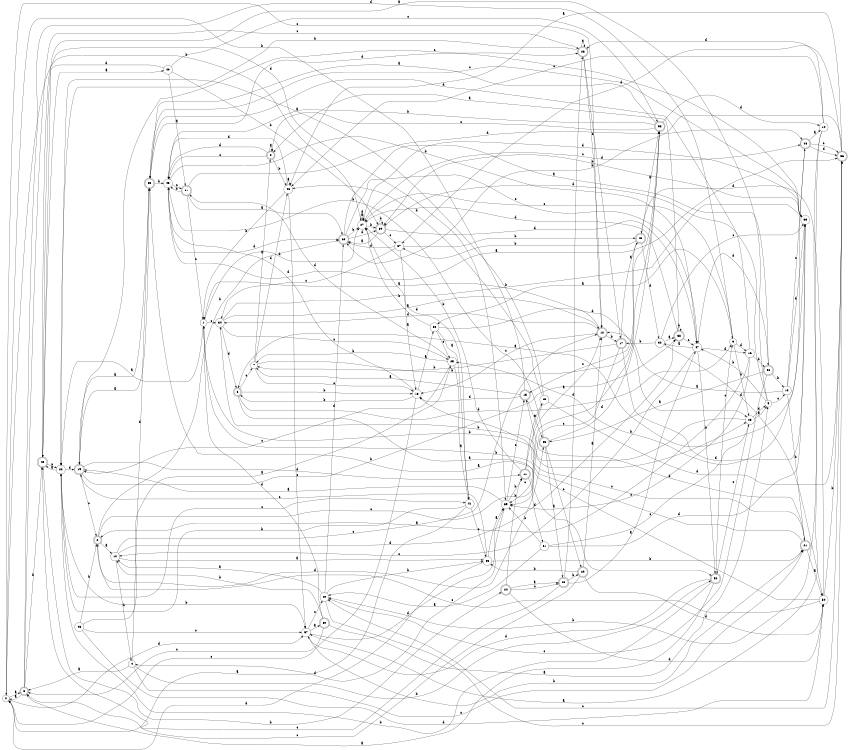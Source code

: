 digraph n49_8 {
__start0 [label="" shape="none"];

rankdir=LR;
size="8,5";

s0 [style="filled", color="black", fillcolor="white" shape="circle", label="0"];
s1 [style="filled", color="black", fillcolor="white" shape="circle", label="1"];
s2 [style="rounded,filled", color="black", fillcolor="white" shape="doublecircle", label="2"];
s3 [style="rounded,filled", color="black", fillcolor="white" shape="doublecircle", label="3"];
s4 [style="filled", color="black", fillcolor="white" shape="circle", label="4"];
s5 [style="filled", color="black", fillcolor="white" shape="circle", label="5"];
s6 [style="rounded,filled", color="black", fillcolor="white" shape="doublecircle", label="6"];
s7 [style="filled", color="black", fillcolor="white" shape="circle", label="7"];
s8 [style="rounded,filled", color="black", fillcolor="white" shape="doublecircle", label="8"];
s9 [style="filled", color="black", fillcolor="white" shape="circle", label="9"];
s10 [style="filled", color="black", fillcolor="white" shape="circle", label="10"];
s11 [style="rounded,filled", color="black", fillcolor="white" shape="doublecircle", label="11"];
s12 [style="rounded,filled", color="black", fillcolor="white" shape="doublecircle", label="12"];
s13 [style="filled", color="black", fillcolor="white" shape="circle", label="13"];
s14 [style="filled", color="black", fillcolor="white" shape="circle", label="14"];
s15 [style="rounded,filled", color="black", fillcolor="white" shape="doublecircle", label="15"];
s16 [style="filled", color="black", fillcolor="white" shape="circle", label="16"];
s17 [style="rounded,filled", color="black", fillcolor="white" shape="doublecircle", label="17"];
s18 [style="filled", color="black", fillcolor="white" shape="circle", label="18"];
s19 [style="rounded,filled", color="black", fillcolor="white" shape="doublecircle", label="19"];
s20 [style="filled", color="black", fillcolor="white" shape="circle", label="20"];
s21 [style="rounded,filled", color="black", fillcolor="white" shape="doublecircle", label="21"];
s22 [style="filled", color="black", fillcolor="white" shape="circle", label="22"];
s23 [style="rounded,filled", color="black", fillcolor="white" shape="doublecircle", label="23"];
s24 [style="rounded,filled", color="black", fillcolor="white" shape="doublecircle", label="24"];
s25 [style="filled", color="black", fillcolor="white" shape="circle", label="25"];
s26 [style="rounded,filled", color="black", fillcolor="white" shape="doublecircle", label="26"];
s27 [style="filled", color="black", fillcolor="white" shape="circle", label="27"];
s28 [style="filled", color="black", fillcolor="white" shape="circle", label="28"];
s29 [style="rounded,filled", color="black", fillcolor="white" shape="doublecircle", label="29"];
s30 [style="rounded,filled", color="black", fillcolor="white" shape="doublecircle", label="30"];
s31 [style="rounded,filled", color="black", fillcolor="white" shape="doublecircle", label="31"];
s32 [style="filled", color="black", fillcolor="white" shape="circle", label="32"];
s33 [style="filled", color="black", fillcolor="white" shape="circle", label="33"];
s34 [style="filled", color="black", fillcolor="white" shape="circle", label="34"];
s35 [style="rounded,filled", color="black", fillcolor="white" shape="doublecircle", label="35"];
s36 [style="rounded,filled", color="black", fillcolor="white" shape="doublecircle", label="36"];
s37 [style="filled", color="black", fillcolor="white" shape="circle", label="37"];
s38 [style="rounded,filled", color="black", fillcolor="white" shape="doublecircle", label="38"];
s39 [style="rounded,filled", color="black", fillcolor="white" shape="doublecircle", label="39"];
s40 [style="filled", color="black", fillcolor="white" shape="circle", label="40"];
s41 [style="filled", color="black", fillcolor="white" shape="circle", label="41"];
s42 [style="rounded,filled", color="black", fillcolor="white" shape="doublecircle", label="42"];
s43 [style="rounded,filled", color="black", fillcolor="white" shape="doublecircle", label="43"];
s44 [style="rounded,filled", color="black", fillcolor="white" shape="doublecircle", label="44"];
s45 [style="filled", color="black", fillcolor="white" shape="circle", label="45"];
s46 [style="filled", color="black", fillcolor="white" shape="circle", label="46"];
s47 [style="filled", color="black", fillcolor="white" shape="circle", label="47"];
s48 [style="filled", color="black", fillcolor="white" shape="circle", label="48"];
s49 [style="filled", color="black", fillcolor="white" shape="circle", label="49"];
s50 [style="filled", color="black", fillcolor="white" shape="circle", label="50"];
s51 [style="filled", color="black", fillcolor="white" shape="circle", label="51"];
s52 [style="rounded,filled", color="black", fillcolor="white" shape="doublecircle", label="52"];
s53 [style="filled", color="black", fillcolor="white" shape="circle", label="53"];
s54 [style="filled", color="black", fillcolor="white" shape="circle", label="54"];
s55 [style="rounded,filled", color="black", fillcolor="white" shape="doublecircle", label="55"];
s56 [style="rounded,filled", color="black", fillcolor="white" shape="doublecircle", label="56"];
s57 [style="filled", color="black", fillcolor="white" shape="circle", label="57"];
s58 [style="rounded,filled", color="black", fillcolor="white" shape="doublecircle", label="58"];
s59 [style="filled", color="black", fillcolor="white" shape="circle", label="59"];
s60 [style="rounded,filled", color="black", fillcolor="white" shape="doublecircle", label="60"];
s0 -> s3 [label="a"];
s0 -> s27 [label="b"];
s0 -> s12 [label="c"];
s0 -> s57 [label="d"];
s1 -> s22 [label="a"];
s1 -> s28 [label="b"];
s1 -> s34 [label="c"];
s1 -> s27 [label="d"];
s2 -> s10 [label="a"];
s2 -> s60 [label="b"];
s2 -> s58 [label="c"];
s2 -> s35 [label="d"];
s3 -> s0 [label="a"];
s3 -> s42 [label="b"];
s3 -> s26 [label="c"];
s3 -> s9 [label="d"];
s4 -> s3 [label="a"];
s4 -> s52 [label="b"];
s4 -> s21 [label="c"];
s4 -> s55 [label="d"];
s5 -> s42 [label="a"];
s5 -> s47 [label="b"];
s5 -> s13 [label="c"];
s5 -> s39 [label="d"];
s6 -> s52 [label="a"];
s6 -> s18 [label="b"];
s6 -> s7 [label="c"];
s6 -> s9 [label="d"];
s7 -> s8 [label="a"];
s7 -> s58 [label="b"];
s7 -> s18 [label="c"];
s7 -> s46 [label="d"];
s8 -> s8 [label="a"];
s8 -> s46 [label="b"];
s8 -> s45 [label="c"];
s8 -> s45 [label="d"];
s9 -> s50 [label="a"];
s9 -> s28 [label="b"];
s9 -> s27 [label="c"];
s9 -> s16 [label="d"];
s10 -> s53 [label="a"];
s10 -> s4 [label="b"];
s10 -> s12 [label="c"];
s10 -> s38 [label="d"];
s11 -> s12 [label="a"];
s11 -> s27 [label="b"];
s11 -> s49 [label="c"];
s11 -> s51 [label="d"];
s12 -> s1 [label="a"];
s12 -> s17 [label="b"];
s12 -> s18 [label="c"];
s12 -> s34 [label="d"];
s13 -> s12 [label="a"];
s13 -> s21 [label="b"];
s13 -> s44 [label="c"];
s13 -> s33 [label="d"];
s14 -> s57 [label="a"];
s14 -> s20 [label="b"];
s14 -> s46 [label="c"];
s14 -> s26 [label="d"];
s15 -> s7 [label="a"];
s15 -> s0 [label="b"];
s15 -> s35 [label="c"];
s15 -> s18 [label="d"];
s16 -> s2 [label="a"];
s16 -> s56 [label="b"];
s16 -> s59 [label="c"];
s16 -> s55 [label="d"];
s17 -> s43 [label="a"];
s17 -> s7 [label="b"];
s17 -> s59 [label="c"];
s17 -> s33 [label="d"];
s18 -> s50 [label="a"];
s18 -> s6 [label="b"];
s18 -> s0 [label="c"];
s18 -> s45 [label="d"];
s19 -> s55 [label="a"];
s19 -> s38 [label="b"];
s19 -> s2 [label="c"];
s19 -> s11 [label="d"];
s20 -> s10 [label="a"];
s20 -> s53 [label="b"];
s20 -> s36 [label="c"];
s20 -> s60 [label="d"];
s21 -> s54 [label="a"];
s21 -> s1 [label="b"];
s21 -> s18 [label="c"];
s21 -> s15 [label="d"];
s22 -> s42 [label="a"];
s22 -> s57 [label="b"];
s22 -> s41 [label="c"];
s22 -> s19 [label="d"];
s23 -> s47 [label="a"];
s23 -> s29 [label="b"];
s23 -> s42 [label="c"];
s23 -> s26 [label="d"];
s24 -> s23 [label="a"];
s24 -> s11 [label="b"];
s24 -> s23 [label="c"];
s24 -> s54 [label="d"];
s25 -> s41 [label="a"];
s25 -> s7 [label="b"];
s25 -> s19 [label="c"];
s25 -> s31 [label="d"];
s26 -> s26 [label="a"];
s26 -> s22 [label="b"];
s26 -> s12 [label="c"];
s26 -> s17 [label="d"];
s27 -> s27 [label="a"];
s27 -> s39 [label="b"];
s27 -> s44 [label="c"];
s27 -> s27 [label="d"];
s28 -> s5 [label="a"];
s28 -> s34 [label="b"];
s28 -> s52 [label="c"];
s28 -> s5 [label="d"];
s29 -> s12 [label="a"];
s29 -> s53 [label="b"];
s29 -> s3 [label="c"];
s29 -> s54 [label="d"];
s30 -> s5 [label="a"];
s30 -> s10 [label="b"];
s30 -> s3 [label="c"];
s30 -> s1 [label="d"];
s31 -> s60 [label="a"];
s31 -> s45 [label="b"];
s31 -> s1 [label="c"];
s31 -> s44 [label="d"];
s32 -> s38 [label="a"];
s32 -> s17 [label="b"];
s32 -> s33 [label="c"];
s32 -> s54 [label="d"];
s33 -> s6 [label="a"];
s33 -> s39 [label="b"];
s33 -> s19 [label="c"];
s33 -> s27 [label="d"];
s34 -> s12 [label="a"];
s34 -> s33 [label="b"];
s34 -> s25 [label="c"];
s34 -> s6 [label="d"];
s35 -> s23 [label="a"];
s35 -> s45 [label="b"];
s35 -> s29 [label="c"];
s35 -> s58 [label="d"];
s36 -> s46 [label="a"];
s36 -> s60 [label="b"];
s36 -> s20 [label="c"];
s36 -> s37 [label="d"];
s37 -> s18 [label="a"];
s37 -> s43 [label="b"];
s37 -> s34 [label="c"];
s37 -> s60 [label="d"];
s38 -> s8 [label="a"];
s38 -> s38 [label="b"];
s38 -> s47 [label="c"];
s38 -> s27 [label="d"];
s39 -> s60 [label="a"];
s39 -> s39 [label="b"];
s39 -> s37 [label="c"];
s39 -> s47 [label="d"];
s40 -> s31 [label="a"];
s40 -> s39 [label="b"];
s40 -> s58 [label="c"];
s40 -> s42 [label="d"];
s41 -> s0 [label="a"];
s41 -> s22 [label="b"];
s41 -> s53 [label="c"];
s41 -> s27 [label="d"];
s42 -> s40 [label="a"];
s42 -> s24 [label="b"];
s42 -> s22 [label="c"];
s42 -> s59 [label="d"];
s43 -> s58 [label="a"];
s43 -> s37 [label="b"];
s43 -> s15 [label="c"];
s43 -> s32 [label="d"];
s44 -> s14 [label="a"];
s44 -> s25 [label="b"];
s44 -> s36 [label="c"];
s44 -> s36 [label="d"];
s45 -> s36 [label="a"];
s45 -> s47 [label="b"];
s45 -> s31 [label="c"];
s45 -> s60 [label="d"];
s46 -> s46 [label="a"];
s46 -> s1 [label="b"];
s46 -> s57 [label="c"];
s46 -> s45 [label="d"];
s47 -> s32 [label="a"];
s47 -> s52 [label="b"];
s47 -> s10 [label="c"];
s47 -> s16 [label="d"];
s48 -> s25 [label="a"];
s48 -> s2 [label="b"];
s48 -> s57 [label="c"];
s48 -> s54 [label="d"];
s49 -> s22 [label="a"];
s49 -> s46 [label="b"];
s49 -> s59 [label="c"];
s49 -> s36 [label="d"];
s50 -> s41 [label="a"];
s50 -> s27 [label="b"];
s50 -> s25 [label="c"];
s50 -> s28 [label="d"];
s51 -> s20 [label="a"];
s51 -> s59 [label="b"];
s51 -> s28 [label="c"];
s51 -> s33 [label="d"];
s52 -> s3 [label="a"];
s52 -> s22 [label="b"];
s52 -> s9 [label="c"];
s52 -> s57 [label="d"];
s53 -> s59 [label="a"];
s53 -> s21 [label="b"];
s53 -> s19 [label="c"];
s53 -> s0 [label="d"];
s54 -> s55 [label="a"];
s54 -> s36 [label="b"];
s54 -> s2 [label="c"];
s54 -> s43 [label="d"];
s55 -> s19 [label="a"];
s55 -> s45 [label="b"];
s55 -> s33 [label="c"];
s55 -> s26 [label="d"];
s56 -> s35 [label="a"];
s56 -> s13 [label="b"];
s56 -> s20 [label="c"];
s56 -> s47 [label="d"];
s57 -> s30 [label="a"];
s57 -> s21 [label="b"];
s57 -> s20 [label="c"];
s57 -> s59 [label="d"];
s58 -> s55 [label="a"];
s58 -> s45 [label="b"];
s58 -> s8 [label="c"];
s58 -> s14 [label="d"];
s59 -> s19 [label="a"];
s59 -> s11 [label="b"];
s59 -> s15 [label="c"];
s59 -> s4 [label="d"];
s60 -> s56 [label="a"];
s60 -> s27 [label="b"];
s60 -> s47 [label="c"];
s60 -> s39 [label="d"];

}
